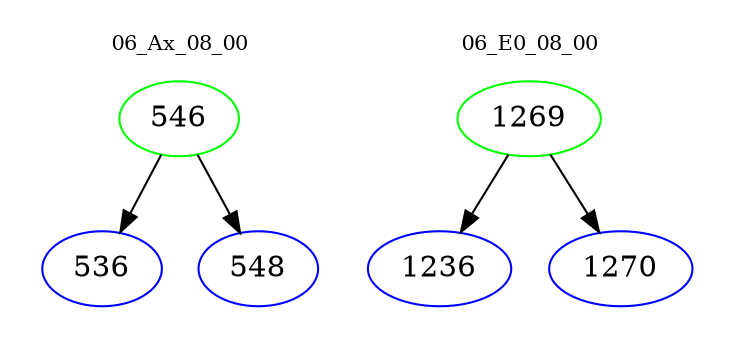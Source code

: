 digraph{
subgraph cluster_0 {
color = white
label = "06_Ax_08_00";
fontsize=10;
T0_546 [label="546", color="green"]
T0_546 -> T0_536 [color="black"]
T0_536 [label="536", color="blue"]
T0_546 -> T0_548 [color="black"]
T0_548 [label="548", color="blue"]
}
subgraph cluster_1 {
color = white
label = "06_E0_08_00";
fontsize=10;
T1_1269 [label="1269", color="green"]
T1_1269 -> T1_1236 [color="black"]
T1_1236 [label="1236", color="blue"]
T1_1269 -> T1_1270 [color="black"]
T1_1270 [label="1270", color="blue"]
}
}
